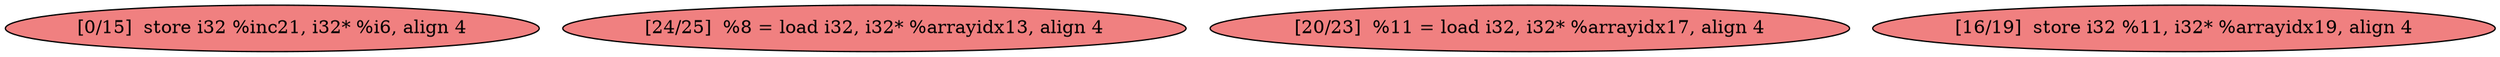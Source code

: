 
digraph G {


node158 [fillcolor=lightcoral,label="[0/15]  store i32 %inc21, i32* %i6, align 4",shape=ellipse,style=filled ]
node157 [fillcolor=lightcoral,label="[24/25]  %8 = load i32, i32* %arrayidx13, align 4",shape=ellipse,style=filled ]
node155 [fillcolor=lightcoral,label="[20/23]  %11 = load i32, i32* %arrayidx17, align 4",shape=ellipse,style=filled ]
node156 [fillcolor=lightcoral,label="[16/19]  store i32 %11, i32* %arrayidx19, align 4",shape=ellipse,style=filled ]



}
